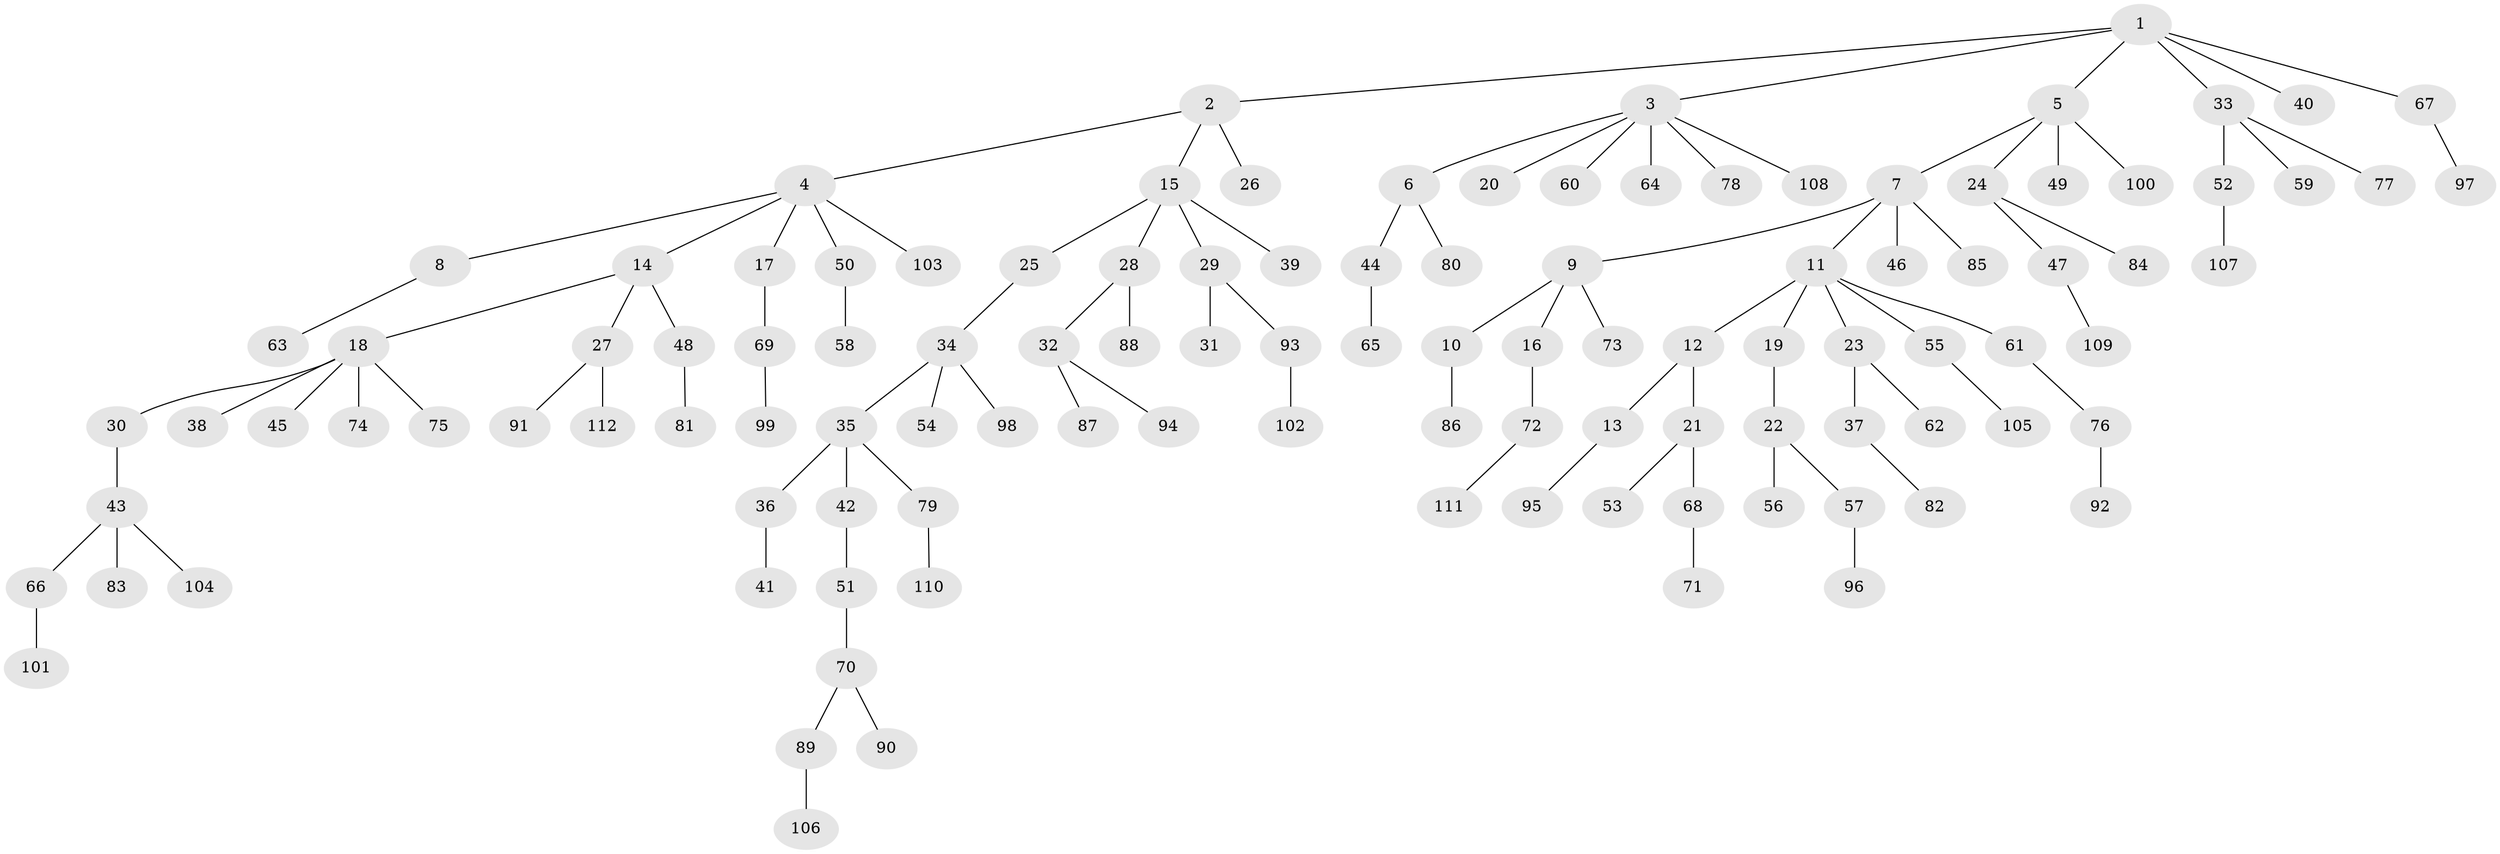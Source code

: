 // coarse degree distribution, {1: 0.7014925373134329, 4: 0.029850746268656716, 2: 0.23880597014925373, 16: 0.014925373134328358, 29: 0.014925373134328358}
// Generated by graph-tools (version 1.1) at 2025/55/03/04/25 21:55:44]
// undirected, 112 vertices, 111 edges
graph export_dot {
graph [start="1"]
  node [color=gray90,style=filled];
  1;
  2;
  3;
  4;
  5;
  6;
  7;
  8;
  9;
  10;
  11;
  12;
  13;
  14;
  15;
  16;
  17;
  18;
  19;
  20;
  21;
  22;
  23;
  24;
  25;
  26;
  27;
  28;
  29;
  30;
  31;
  32;
  33;
  34;
  35;
  36;
  37;
  38;
  39;
  40;
  41;
  42;
  43;
  44;
  45;
  46;
  47;
  48;
  49;
  50;
  51;
  52;
  53;
  54;
  55;
  56;
  57;
  58;
  59;
  60;
  61;
  62;
  63;
  64;
  65;
  66;
  67;
  68;
  69;
  70;
  71;
  72;
  73;
  74;
  75;
  76;
  77;
  78;
  79;
  80;
  81;
  82;
  83;
  84;
  85;
  86;
  87;
  88;
  89;
  90;
  91;
  92;
  93;
  94;
  95;
  96;
  97;
  98;
  99;
  100;
  101;
  102;
  103;
  104;
  105;
  106;
  107;
  108;
  109;
  110;
  111;
  112;
  1 -- 2;
  1 -- 3;
  1 -- 5;
  1 -- 33;
  1 -- 40;
  1 -- 67;
  2 -- 4;
  2 -- 15;
  2 -- 26;
  3 -- 6;
  3 -- 20;
  3 -- 60;
  3 -- 64;
  3 -- 78;
  3 -- 108;
  4 -- 8;
  4 -- 14;
  4 -- 17;
  4 -- 50;
  4 -- 103;
  5 -- 7;
  5 -- 24;
  5 -- 49;
  5 -- 100;
  6 -- 44;
  6 -- 80;
  7 -- 9;
  7 -- 11;
  7 -- 46;
  7 -- 85;
  8 -- 63;
  9 -- 10;
  9 -- 16;
  9 -- 73;
  10 -- 86;
  11 -- 12;
  11 -- 19;
  11 -- 23;
  11 -- 55;
  11 -- 61;
  12 -- 13;
  12 -- 21;
  13 -- 95;
  14 -- 18;
  14 -- 27;
  14 -- 48;
  15 -- 25;
  15 -- 28;
  15 -- 29;
  15 -- 39;
  16 -- 72;
  17 -- 69;
  18 -- 30;
  18 -- 38;
  18 -- 45;
  18 -- 74;
  18 -- 75;
  19 -- 22;
  21 -- 53;
  21 -- 68;
  22 -- 56;
  22 -- 57;
  23 -- 37;
  23 -- 62;
  24 -- 47;
  24 -- 84;
  25 -- 34;
  27 -- 91;
  27 -- 112;
  28 -- 32;
  28 -- 88;
  29 -- 31;
  29 -- 93;
  30 -- 43;
  32 -- 87;
  32 -- 94;
  33 -- 52;
  33 -- 59;
  33 -- 77;
  34 -- 35;
  34 -- 54;
  34 -- 98;
  35 -- 36;
  35 -- 42;
  35 -- 79;
  36 -- 41;
  37 -- 82;
  42 -- 51;
  43 -- 66;
  43 -- 83;
  43 -- 104;
  44 -- 65;
  47 -- 109;
  48 -- 81;
  50 -- 58;
  51 -- 70;
  52 -- 107;
  55 -- 105;
  57 -- 96;
  61 -- 76;
  66 -- 101;
  67 -- 97;
  68 -- 71;
  69 -- 99;
  70 -- 89;
  70 -- 90;
  72 -- 111;
  76 -- 92;
  79 -- 110;
  89 -- 106;
  93 -- 102;
}
